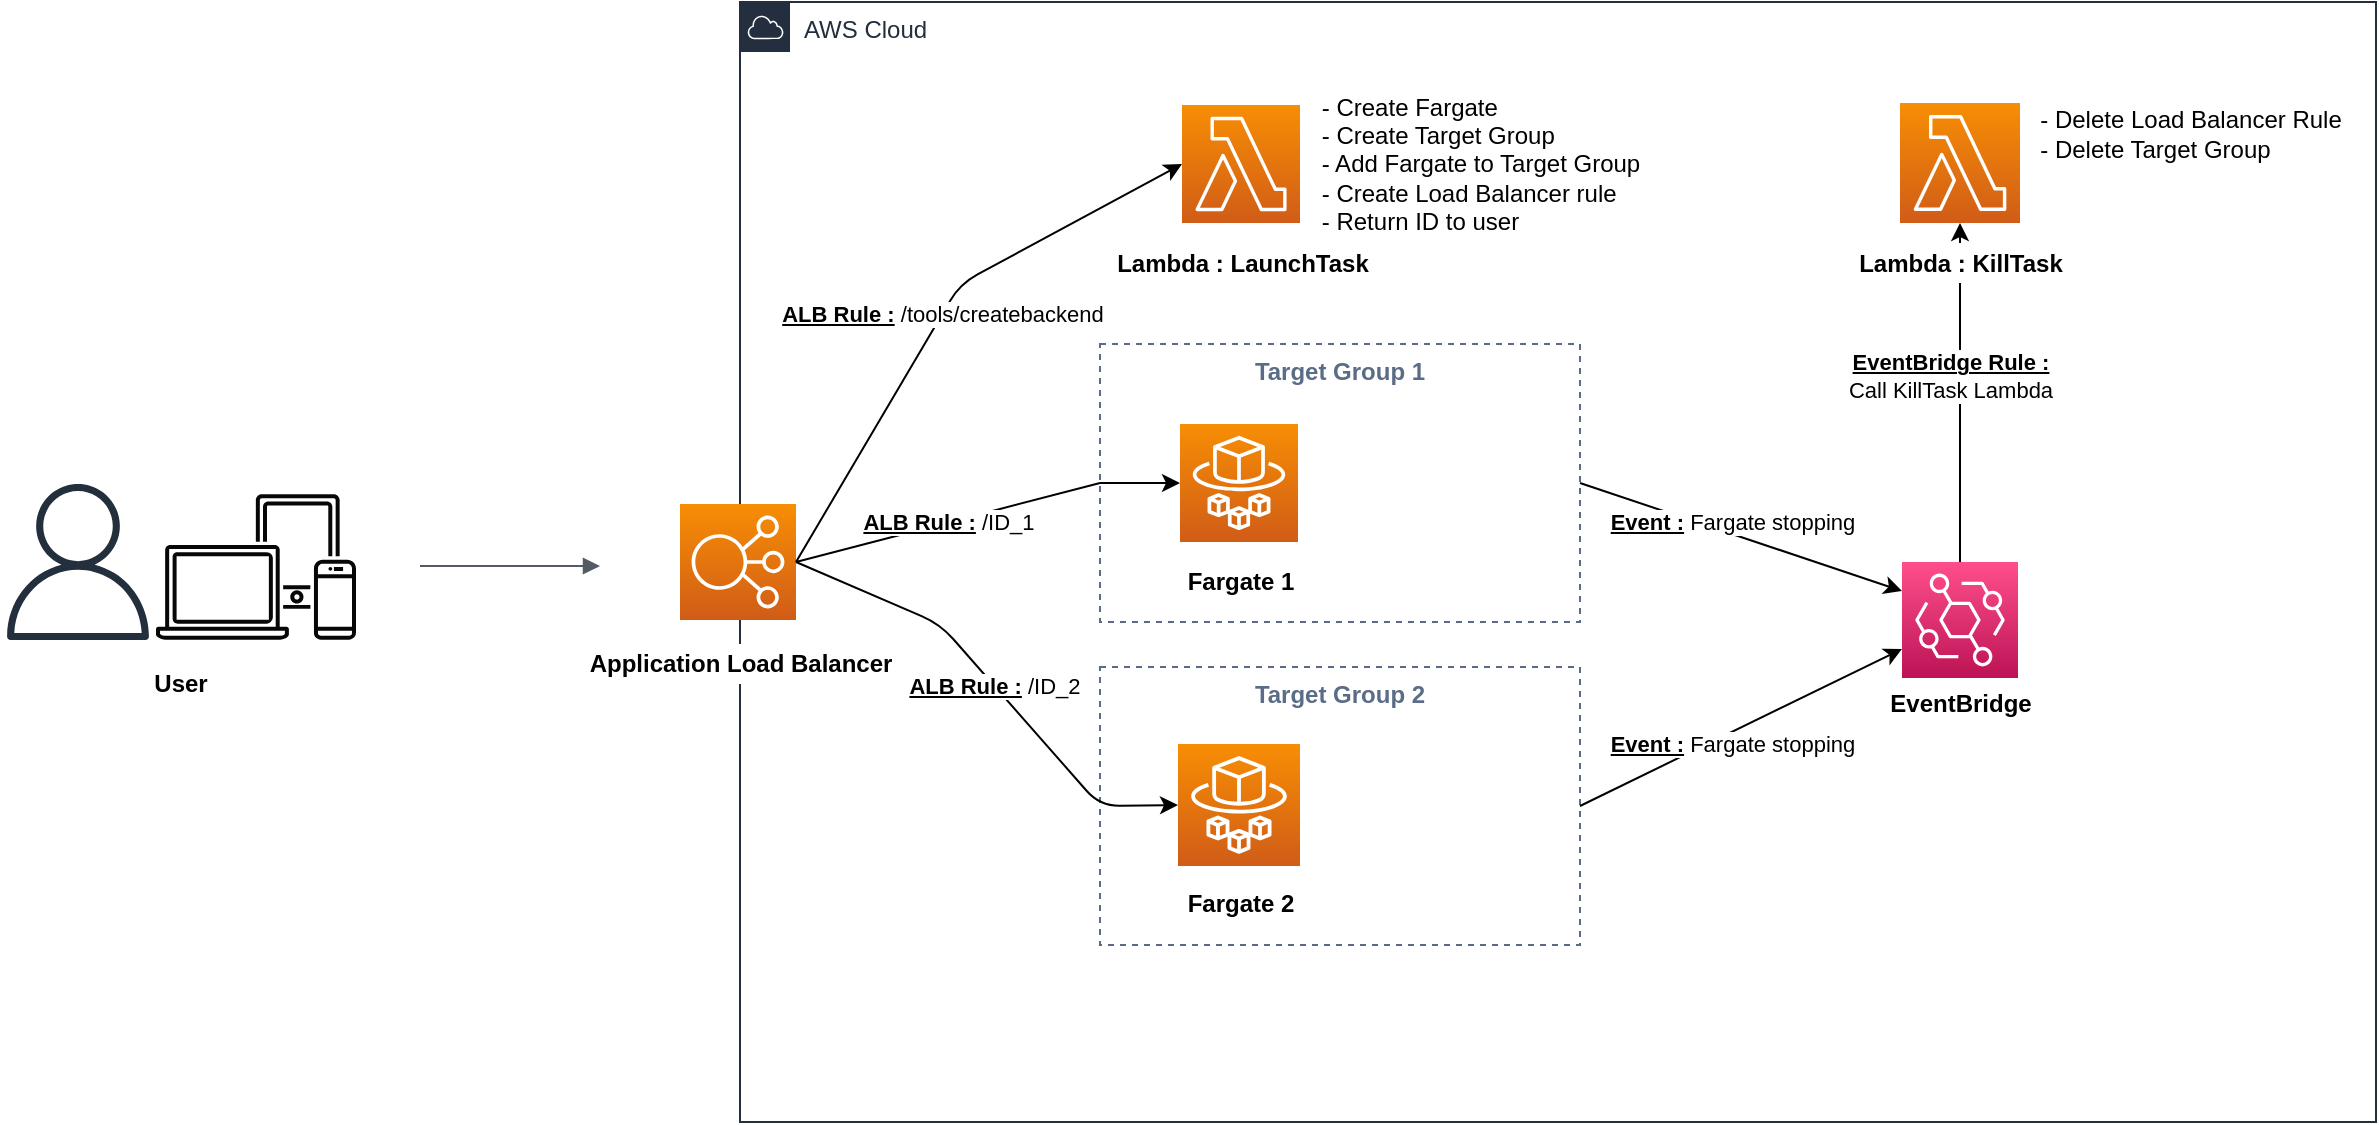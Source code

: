<mxfile version="16.5.2" type="github">
  <diagram id="XCLce30jDVELi2v0sUmn" name="Page-1">
    <mxGraphModel dx="2204" dy="1949" grid="1" gridSize="10" guides="1" tooltips="1" connect="1" arrows="1" fold="1" page="1" pageScale="1" pageWidth="827" pageHeight="1169" math="0" shadow="0">
      <root>
        <mxCell id="0" />
        <mxCell id="1" parent="0" />
        <mxCell id="qu5kURPprMAC1T6judIJ-1" value="" style="sketch=0;outlineConnect=0;fontColor=#232F3E;gradientColor=none;fillColor=#232F3D;strokeColor=none;dashed=0;verticalLabelPosition=bottom;verticalAlign=top;align=center;html=1;fontSize=12;fontStyle=0;aspect=fixed;pointerEvents=1;shape=mxgraph.aws4.user;" parent="1" vertex="1">
          <mxGeometry x="-190" y="-440" width="78" height="78" as="geometry" />
        </mxCell>
        <mxCell id="qu5kURPprMAC1T6judIJ-8" value="AWS Cloud" style="points=[[0,0],[0.25,0],[0.5,0],[0.75,0],[1,0],[1,0.25],[1,0.5],[1,0.75],[1,1],[0.75,1],[0.5,1],[0.25,1],[0,1],[0,0.75],[0,0.5],[0,0.25]];outlineConnect=0;gradientColor=none;html=1;whiteSpace=wrap;fontSize=12;fontStyle=0;container=1;pointerEvents=0;collapsible=0;recursiveResize=0;shape=mxgraph.aws4.group;grIcon=mxgraph.aws4.group_aws_cloud;strokeColor=#232F3E;fillColor=none;verticalAlign=top;align=left;spacingLeft=30;fontColor=#232F3E;dashed=0;" parent="1" vertex="1">
          <mxGeometry x="180" y="-681" width="818" height="560" as="geometry" />
        </mxCell>
        <mxCell id="S-61TPWKiPV3TIi4Ry_e-20" value="Target Group 2" style="fillColor=none;strokeColor=#5A6C86;dashed=1;verticalAlign=top;fontStyle=1;fontColor=#5A6C86;rounded=0;sketch=0;" parent="qu5kURPprMAC1T6judIJ-8" vertex="1">
          <mxGeometry x="180" y="332.5" width="240" height="139" as="geometry" />
        </mxCell>
        <mxCell id="S-61TPWKiPV3TIi4Ry_e-1" value="Target Group 1" style="fillColor=none;strokeColor=#5A6C86;dashed=1;verticalAlign=top;fontStyle=1;fontColor=#5A6C86;rounded=0;sketch=0;" parent="qu5kURPprMAC1T6judIJ-8" vertex="1">
          <mxGeometry x="180" y="171" width="240" height="139" as="geometry" />
        </mxCell>
        <mxCell id="qu5kURPprMAC1T6judIJ-3" value="" style="sketch=0;points=[[0,0,0],[0.25,0,0],[0.5,0,0],[0.75,0,0],[1,0,0],[0,1,0],[0.25,1,0],[0.5,1,0],[0.75,1,0],[1,1,0],[0,0.25,0],[0,0.5,0],[0,0.75,0],[1,0.25,0],[1,0.5,0],[1,0.75,0]];outlineConnect=0;fontColor=#232F3E;gradientColor=#F78E04;gradientDirection=north;fillColor=#D05C17;strokeColor=#ffffff;dashed=0;verticalLabelPosition=bottom;verticalAlign=top;align=center;html=1;fontSize=12;fontStyle=0;aspect=fixed;shape=mxgraph.aws4.resourceIcon;resIcon=mxgraph.aws4.lambda;" parent="qu5kURPprMAC1T6judIJ-8" vertex="1">
          <mxGeometry x="221" y="51.5" width="59" height="59" as="geometry" />
        </mxCell>
        <mxCell id="qu5kURPprMAC1T6judIJ-15" value="Application Load Balancer" style="text;html=1;resizable=0;autosize=1;align=center;verticalAlign=middle;points=[];fillColor=default;strokeColor=none;rounded=0;sketch=0;fontStyle=1" parent="qu5kURPprMAC1T6judIJ-8" vertex="1">
          <mxGeometry x="-80" y="321" width="160" height="20" as="geometry" />
        </mxCell>
        <mxCell id="qu5kURPprMAC1T6judIJ-17" value="" style="endArrow=classic;html=1;rounded=1;sketch=0;curved=0;entryX=0;entryY=0.5;entryDx=0;entryDy=0;entryPerimeter=0;startArrow=none;exitX=0;exitY=0.5;exitDx=0;exitDy=0;" parent="qu5kURPprMAC1T6judIJ-8" source="S-61TPWKiPV3TIi4Ry_e-1" target="qu5kURPprMAC1T6judIJ-21" edge="1">
          <mxGeometry relative="1" as="geometry">
            <mxPoint x="40" y="281" as="sourcePoint" />
            <mxPoint x="160" y="211" as="targetPoint" />
            <Array as="points" />
          </mxGeometry>
        </mxCell>
        <mxCell id="qu5kURPprMAC1T6judIJ-4" value="" style="sketch=0;points=[[0,0,0],[0.25,0,0],[0.5,0,0],[0.75,0,0],[1,0,0],[0,1,0],[0.25,1,0],[0.5,1,0],[0.75,1,0],[1,1,0],[0,0.25,0],[0,0.5,0],[0,0.75,0],[1,0.25,0],[1,0.5,0],[1,0.75,0]];outlineConnect=0;fontColor=#232F3E;gradientColor=#F78E04;gradientDirection=north;fillColor=#D05C17;strokeColor=#ffffff;dashed=0;verticalLabelPosition=bottom;verticalAlign=top;align=center;html=1;fontSize=12;fontStyle=0;aspect=fixed;shape=mxgraph.aws4.resourceIcon;resIcon=mxgraph.aws4.fargate;" parent="qu5kURPprMAC1T6judIJ-8" vertex="1">
          <mxGeometry x="219" y="371" width="61" height="61" as="geometry" />
        </mxCell>
        <mxCell id="qu5kURPprMAC1T6judIJ-21" value="" style="sketch=0;points=[[0,0,0],[0.25,0,0],[0.5,0,0],[0.75,0,0],[1,0,0],[0,1,0],[0.25,1,0],[0.5,1,0],[0.75,1,0],[1,1,0],[0,0.25,0],[0,0.5,0],[0,0.75,0],[1,0.25,0],[1,0.5,0],[1,0.75,0]];outlineConnect=0;fontColor=#232F3E;gradientColor=#F78E04;gradientDirection=north;fillColor=#D05C17;strokeColor=#ffffff;dashed=0;verticalLabelPosition=bottom;verticalAlign=top;align=center;html=1;fontSize=12;fontStyle=0;aspect=fixed;shape=mxgraph.aws4.resourceIcon;resIcon=mxgraph.aws4.fargate;" parent="qu5kURPprMAC1T6judIJ-8" vertex="1">
          <mxGeometry x="220" y="211" width="59" height="59" as="geometry" />
        </mxCell>
        <mxCell id="qu5kURPprMAC1T6judIJ-26" value="&lt;div align=&quot;left&quot;&gt;- Create Fargate&lt;/div&gt;&lt;div align=&quot;left&quot;&gt;- Create Target Group&lt;/div&gt;&lt;div align=&quot;left&quot;&gt;- Add Fargate to Target Group&lt;br&gt;&lt;/div&gt;&lt;div align=&quot;left&quot;&gt;- Create Load Balancer rule&lt;/div&gt;&lt;div align=&quot;left&quot;&gt;- Return ID to user&lt;br&gt;&lt;/div&gt;" style="text;html=1;resizable=0;autosize=1;align=center;verticalAlign=middle;points=[];fillColor=default;strokeColor=none;rounded=0;sketch=0;" parent="qu5kURPprMAC1T6judIJ-8" vertex="1">
          <mxGeometry x="280" y="40.5" width="180" height="80" as="geometry" />
        </mxCell>
        <mxCell id="qu5kURPprMAC1T6judIJ-27" value="Fargate 1" style="text;html=1;resizable=0;autosize=1;align=center;verticalAlign=middle;points=[];fillColor=default;strokeColor=none;rounded=0;sketch=0;fontStyle=1" parent="qu5kURPprMAC1T6judIJ-8" vertex="1">
          <mxGeometry x="214.5" y="280" width="70" height="20" as="geometry" />
        </mxCell>
        <mxCell id="qu5kURPprMAC1T6judIJ-28" value="Fargate 2" style="text;html=1;resizable=0;autosize=1;align=center;verticalAlign=middle;points=[];fillColor=default;strokeColor=none;rounded=0;sketch=0;fontStyle=1" parent="qu5kURPprMAC1T6judIJ-8" vertex="1">
          <mxGeometry x="214.5" y="441" width="70" height="20" as="geometry" />
        </mxCell>
        <mxCell id="qu5kURPprMAC1T6judIJ-33" value="" style="shape=image;verticalLabelPosition=bottom;labelBackgroundColor=default;verticalAlign=top;aspect=fixed;imageAspect=0;image=https://upload.wikimedia.org/wikipedia/commons/thumb/3/3c/Flask_logo.svg/1200px-Flask_logo.svg.png;" parent="qu5kURPprMAC1T6judIJ-8" vertex="1">
          <mxGeometry x="320" y="211" width="81.57" height="32" as="geometry" />
        </mxCell>
        <mxCell id="qu5kURPprMAC1T6judIJ-34" value="" style="shape=image;verticalLabelPosition=bottom;labelBackgroundColor=default;verticalAlign=top;aspect=fixed;imageAspect=0;image=https://upload.wikimedia.org/wikipedia/commons/thumb/3/3c/Flask_logo.svg/1200px-Flask_logo.svg.png;" parent="qu5kURPprMAC1T6judIJ-8" vertex="1">
          <mxGeometry x="320" y="371" width="81.57" height="32" as="geometry" />
        </mxCell>
        <mxCell id="S-61TPWKiPV3TIi4Ry_e-23" value="" style="sketch=0;points=[[0,0,0],[0.25,0,0],[0.5,0,0],[0.75,0,0],[1,0,0],[0,1,0],[0.25,1,0],[0.5,1,0],[0.75,1,0],[1,1,0],[0,0.25,0],[0,0.5,0],[0,0.75,0],[1,0.25,0],[1,0.5,0],[1,0.75,0]];outlineConnect=0;fontColor=#232F3E;gradientColor=#F78E04;gradientDirection=north;fillColor=#D05C17;strokeColor=#ffffff;dashed=0;verticalLabelPosition=bottom;verticalAlign=top;align=center;html=1;fontSize=12;fontStyle=0;aspect=fixed;shape=mxgraph.aws4.resourceIcon;resIcon=mxgraph.aws4.lambda;" parent="qu5kURPprMAC1T6judIJ-8" vertex="1">
          <mxGeometry x="580" y="50.5" width="60" height="60" as="geometry" />
        </mxCell>
        <mxCell id="S-61TPWKiPV3TIi4Ry_e-25" value="&lt;div align=&quot;left&quot;&gt;- Delete Load Balancer Rule&lt;/div&gt;&lt;div align=&quot;left&quot;&gt;- Delete Target Group&lt;br&gt;&lt;/div&gt;" style="text;html=1;resizable=0;autosize=1;align=center;verticalAlign=middle;points=[];fillColor=default;strokeColor=none;rounded=0;sketch=0;" parent="qu5kURPprMAC1T6judIJ-8" vertex="1">
          <mxGeometry x="640" y="50.5" width="170" height="30" as="geometry" />
        </mxCell>
        <mxCell id="S-61TPWKiPV3TIi4Ry_e-28" value="" style="sketch=0;points=[[0,0,0],[0.25,0,0],[0.5,0,0],[0.75,0,0],[1,0,0],[0,1,0],[0.25,1,0],[0.5,1,0],[0.75,1,0],[1,1,0],[0,0.25,0],[0,0.5,0],[0,0.75,0],[1,0.25,0],[1,0.5,0],[1,0.75,0]];outlineConnect=0;fontColor=#232F3E;gradientColor=#FF4F8B;gradientDirection=north;fillColor=#BC1356;strokeColor=#ffffff;dashed=0;verticalLabelPosition=bottom;verticalAlign=top;align=center;html=1;fontSize=12;fontStyle=0;aspect=fixed;shape=mxgraph.aws4.resourceIcon;resIcon=mxgraph.aws4.eventbridge;rounded=0;" parent="qu5kURPprMAC1T6judIJ-8" vertex="1">
          <mxGeometry x="581" y="280" width="58" height="58" as="geometry" />
        </mxCell>
        <mxCell id="qu5kURPprMAC1T6judIJ-25" value="Lambda : LaunchTask" style="text;html=1;resizable=0;autosize=1;align=center;verticalAlign=middle;points=[];fillColor=default;strokeColor=none;rounded=0;sketch=0;fontStyle=1" parent="qu5kURPprMAC1T6judIJ-8" vertex="1">
          <mxGeometry x="180.5" y="120.5" width="140" height="20" as="geometry" />
        </mxCell>
        <mxCell id="S-61TPWKiPV3TIi4Ry_e-30" value="EventBridge" style="text;html=1;resizable=0;autosize=1;align=center;verticalAlign=middle;points=[];fillColor=default;strokeColor=none;rounded=0;sketch=0;fontStyle=1" parent="qu5kURPprMAC1T6judIJ-8" vertex="1">
          <mxGeometry x="570" y="341" width="80" height="20" as="geometry" />
        </mxCell>
        <mxCell id="S-61TPWKiPV3TIi4Ry_e-47" value="" style="endArrow=classic;html=1;rounded=1;sketch=0;curved=0;exitX=1;exitY=0.5;exitDx=0;exitDy=0;entryX=0;entryY=0.25;entryDx=0;entryDy=0;entryPerimeter=0;" parent="qu5kURPprMAC1T6judIJ-8" source="S-61TPWKiPV3TIi4Ry_e-1" target="S-61TPWKiPV3TIi4Ry_e-28" edge="1">
          <mxGeometry relative="1" as="geometry">
            <mxPoint x="530" y="201" as="sourcePoint" />
            <mxPoint x="630" y="201" as="targetPoint" />
          </mxGeometry>
        </mxCell>
        <mxCell id="S-61TPWKiPV3TIi4Ry_e-48" value="&lt;u&gt;&lt;b&gt;Event :&lt;/b&gt;&lt;/u&gt; Fargate stopping" style="edgeLabel;resizable=0;html=1;align=center;verticalAlign=middle;rounded=0;sketch=0;fillColor=none;gradientColor=#ffffff;" parent="S-61TPWKiPV3TIi4Ry_e-47" connectable="0" vertex="1">
          <mxGeometry relative="1" as="geometry">
            <mxPoint x="-5" y="-8" as="offset" />
          </mxGeometry>
        </mxCell>
        <mxCell id="S-61TPWKiPV3TIi4Ry_e-44" value="" style="endArrow=classic;html=1;rounded=1;sketch=0;curved=0;exitX=1;exitY=0.5;exitDx=0;exitDy=0;entryX=0;entryY=0.75;entryDx=0;entryDy=0;entryPerimeter=0;" parent="qu5kURPprMAC1T6judIJ-8" source="S-61TPWKiPV3TIi4Ry_e-20" target="S-61TPWKiPV3TIi4Ry_e-28" edge="1">
          <mxGeometry relative="1" as="geometry">
            <mxPoint x="540" y="421" as="sourcePoint" />
            <mxPoint x="640" y="421" as="targetPoint" />
          </mxGeometry>
        </mxCell>
        <mxCell id="S-61TPWKiPV3TIi4Ry_e-45" value="&lt;u&gt;&lt;b&gt;Event :&lt;/b&gt;&lt;/u&gt; Fargate stopping" style="edgeLabel;resizable=0;html=1;align=center;verticalAlign=middle;rounded=0;sketch=0;fillColor=none;gradientColor=#ffffff;" parent="S-61TPWKiPV3TIi4Ry_e-44" connectable="0" vertex="1">
          <mxGeometry relative="1" as="geometry">
            <mxPoint x="-5" y="8" as="offset" />
          </mxGeometry>
        </mxCell>
        <mxCell id="S-61TPWKiPV3TIi4Ry_e-49" value="" style="endArrow=classic;html=1;rounded=1;sketch=0;curved=0;exitX=0.5;exitY=0;exitDx=0;exitDy=0;entryX=0.5;entryY=1;entryDx=0;entryDy=0;entryPerimeter=0;exitPerimeter=0;" parent="qu5kURPprMAC1T6judIJ-8" source="S-61TPWKiPV3TIi4Ry_e-28" target="S-61TPWKiPV3TIi4Ry_e-23" edge="1">
          <mxGeometry relative="1" as="geometry">
            <mxPoint x="581" y="181" as="sourcePoint" />
            <mxPoint x="742" y="235" as="targetPoint" />
          </mxGeometry>
        </mxCell>
        <mxCell id="S-61TPWKiPV3TIi4Ry_e-50" value="&lt;div&gt;&lt;u&gt;&lt;b&gt;EventBridge Rule :&lt;/b&gt;&lt;/u&gt;&lt;br&gt;&lt;/div&gt;&lt;div&gt;Call KillTask Lambda&lt;/div&gt;" style="edgeLabel;resizable=0;html=1;align=center;verticalAlign=middle;rounded=0;sketch=0;fillColor=none;gradientColor=#ffffff;" parent="S-61TPWKiPV3TIi4Ry_e-49" connectable="0" vertex="1">
          <mxGeometry relative="1" as="geometry">
            <mxPoint x="-5" y="-8" as="offset" />
          </mxGeometry>
        </mxCell>
        <mxCell id="S-61TPWKiPV3TIi4Ry_e-24" value="Lambda : KillTask" style="text;html=1;resizable=0;autosize=1;align=center;verticalAlign=middle;points=[];fillColor=default;strokeColor=none;rounded=0;sketch=0;fontStyle=1" parent="qu5kURPprMAC1T6judIJ-8" vertex="1">
          <mxGeometry x="555" y="120.5" width="110" height="20" as="geometry" />
        </mxCell>
        <mxCell id="qu5kURPprMAC1T6judIJ-2" value="" style="sketch=0;outlineConnect=0;gradientColor=none;fontColor=#545B64;strokeColor=none;fillColor=#070708;dashed=0;verticalLabelPosition=bottom;verticalAlign=top;align=center;html=1;fontSize=12;fontStyle=0;aspect=fixed;shape=mxgraph.aws4.illustration_devices;pointerEvents=1" parent="1" vertex="1">
          <mxGeometry x="-112" y="-435" width="100" height="73" as="geometry" />
        </mxCell>
        <mxCell id="qu5kURPprMAC1T6judIJ-7" value="" style="sketch=0;points=[[0,0,0],[0.25,0,0],[0.5,0,0],[0.75,0,0],[1,0,0],[0,1,0],[0.25,1,0],[0.5,1,0],[0.75,1,0],[1,1,0],[0,0.25,0],[0,0.5,0],[0,0.75,0],[1,0.25,0],[1,0.5,0],[1,0.75,0]];outlineConnect=0;fontColor=#232F3E;gradientColor=#F78E04;gradientDirection=north;fillColor=#D05C17;strokeColor=#ffffff;dashed=0;verticalLabelPosition=bottom;verticalAlign=top;align=center;html=1;fontSize=12;fontStyle=0;aspect=fixed;shape=mxgraph.aws4.resourceIcon;resIcon=mxgraph.aws4.elastic_load_balancing;" parent="1" vertex="1">
          <mxGeometry x="150" y="-430" width="58" height="58" as="geometry" />
        </mxCell>
        <mxCell id="qu5kURPprMAC1T6judIJ-9" value="" style="edgeStyle=orthogonalEdgeStyle;html=1;endArrow=block;elbow=vertical;startArrow=none;endFill=1;strokeColor=#545B64;rounded=0;" parent="1" edge="1">
          <mxGeometry width="100" relative="1" as="geometry">
            <mxPoint x="20" y="-399" as="sourcePoint" />
            <mxPoint x="110" y="-399" as="targetPoint" />
            <Array as="points">
              <mxPoint x="80" y="-399" />
              <mxPoint x="80" y="-399" />
            </Array>
          </mxGeometry>
        </mxCell>
        <mxCell id="qu5kURPprMAC1T6judIJ-19" value="" style="endArrow=classic;html=1;rounded=1;sketch=0;curved=0;exitX=1;exitY=0.5;exitDx=0;exitDy=0;exitPerimeter=0;entryX=0;entryY=0.5;entryDx=0;entryDy=0;entryPerimeter=0;" parent="1" source="qu5kURPprMAC1T6judIJ-7" target="qu5kURPprMAC1T6judIJ-4" edge="1">
          <mxGeometry relative="1" as="geometry">
            <mxPoint x="230" y="-330" as="sourcePoint" />
            <mxPoint x="360" y="-285" as="targetPoint" />
            <Array as="points">
              <mxPoint x="280" y="-370" />
              <mxPoint x="360" y="-279" />
            </Array>
          </mxGeometry>
        </mxCell>
        <mxCell id="qu5kURPprMAC1T6judIJ-20" value="&lt;b&gt;&lt;u&gt;ALB Rule :&lt;/u&gt;&lt;/b&gt; /ID_2" style="edgeLabel;resizable=0;html=1;align=center;verticalAlign=middle;rounded=0;sketch=0;" parent="qu5kURPprMAC1T6judIJ-19" connectable="0" vertex="1">
          <mxGeometry relative="1" as="geometry" />
        </mxCell>
        <mxCell id="qu5kURPprMAC1T6judIJ-13" value="" style="endArrow=classic;html=1;rounded=1;sketch=0;curved=0;exitX=1;exitY=0.5;exitDx=0;exitDy=0;exitPerimeter=0;entryX=0;entryY=0.5;entryDx=0;entryDy=0;entryPerimeter=0;" parent="1" source="qu5kURPprMAC1T6judIJ-7" target="qu5kURPprMAC1T6judIJ-3" edge="1">
          <mxGeometry relative="1" as="geometry">
            <mxPoint x="220" y="-440" as="sourcePoint" />
            <mxPoint x="320" y="-530" as="targetPoint" />
            <Array as="points">
              <mxPoint x="290" y="-540" />
            </Array>
          </mxGeometry>
        </mxCell>
        <mxCell id="qu5kURPprMAC1T6judIJ-14" value="&lt;u&gt;&lt;b&gt;ALB Rule :&lt;/b&gt;&lt;/u&gt; /tools/createbackend" style="edgeLabel;resizable=0;html=1;align=center;verticalAlign=middle;rounded=0;sketch=0;" parent="qu5kURPprMAC1T6judIJ-13" connectable="0" vertex="1">
          <mxGeometry relative="1" as="geometry" />
        </mxCell>
        <mxCell id="qu5kURPprMAC1T6judIJ-36" value="User" style="text;html=1;resizable=0;autosize=1;align=center;verticalAlign=middle;points=[];fillColor=default;strokeColor=none;rounded=0;sketch=0;fontStyle=1" parent="1" vertex="1">
          <mxGeometry x="-120" y="-350" width="40" height="20" as="geometry" />
        </mxCell>
        <mxCell id="S-61TPWKiPV3TIi4Ry_e-3" value="" style="endArrow=none;html=1;rounded=1;sketch=0;curved=0;entryX=0;entryY=0.5;entryDx=0;entryDy=0;entryPerimeter=0;exitX=1;exitY=0.5;exitDx=0;exitDy=0;exitPerimeter=0;" parent="1" source="qu5kURPprMAC1T6judIJ-7" target="S-61TPWKiPV3TIi4Ry_e-1" edge="1">
          <mxGeometry relative="1" as="geometry">
            <mxPoint x="400" y="-1081" as="sourcePoint" />
            <mxPoint x="876" y="-1082" as="targetPoint" />
            <Array as="points" />
          </mxGeometry>
        </mxCell>
        <mxCell id="S-61TPWKiPV3TIi4Ry_e-4" value="&lt;div&gt;&lt;u&gt;&lt;b&gt;ALB Rule :&lt;/b&gt;&lt;/u&gt; /ID_1&lt;/div&gt;" style="edgeLabel;resizable=0;html=1;align=center;verticalAlign=middle;rounded=0;sketch=0;" parent="S-61TPWKiPV3TIi4Ry_e-3" connectable="0" vertex="1">
          <mxGeometry relative="1" as="geometry">
            <mxPoint y="-1" as="offset" />
          </mxGeometry>
        </mxCell>
      </root>
    </mxGraphModel>
  </diagram>
</mxfile>
